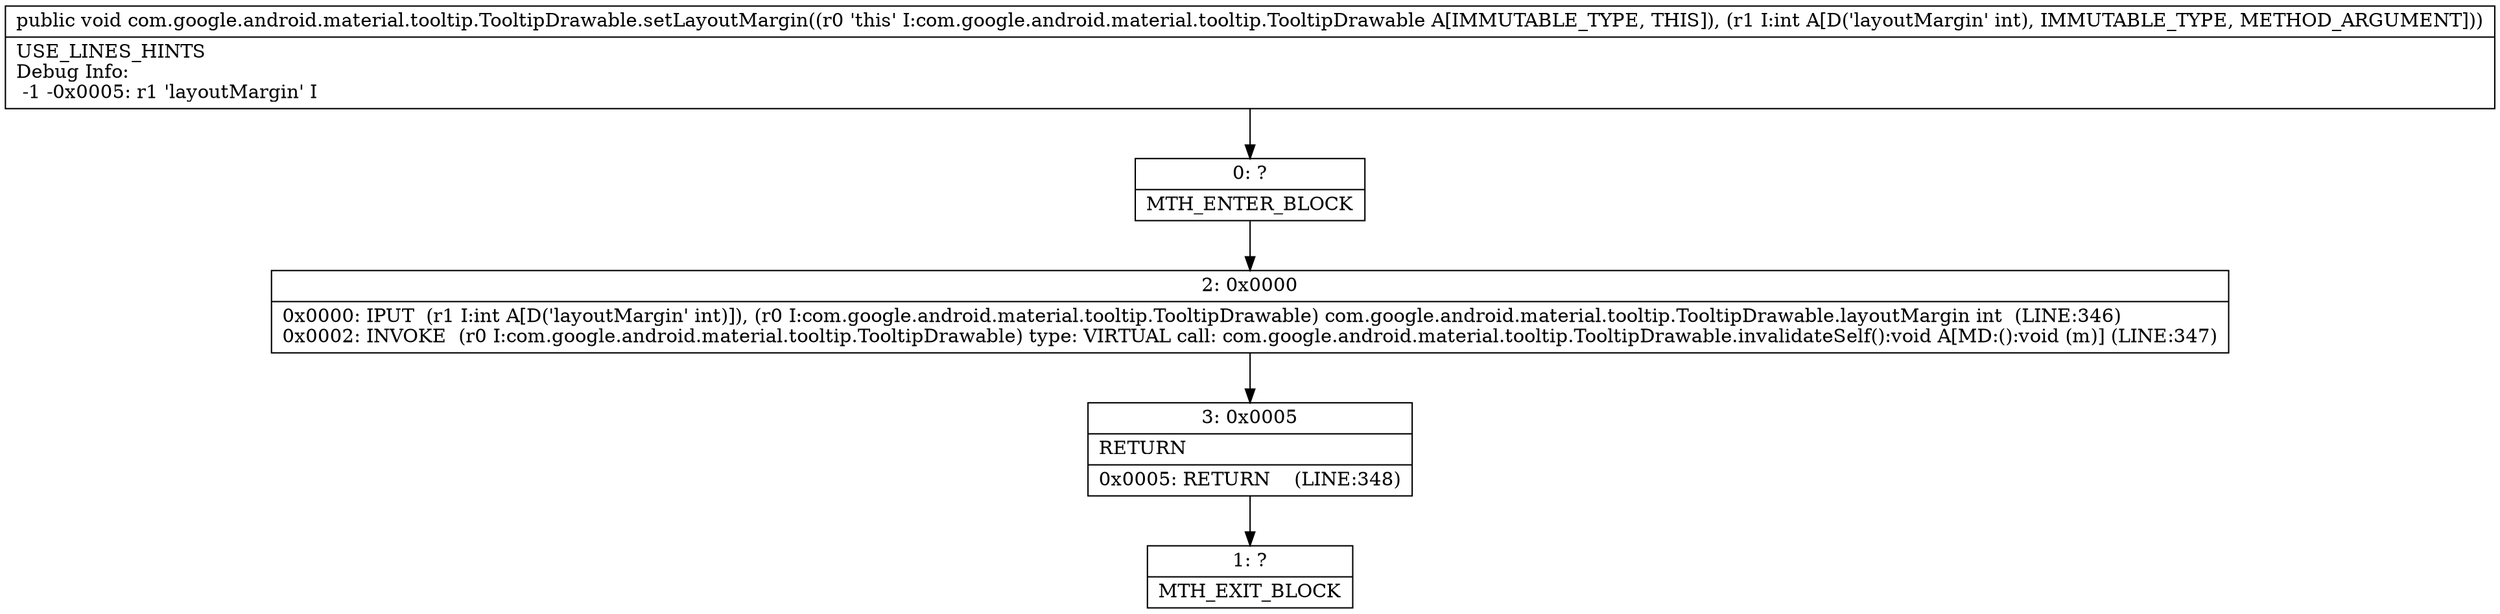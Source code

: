 digraph "CFG forcom.google.android.material.tooltip.TooltipDrawable.setLayoutMargin(I)V" {
Node_0 [shape=record,label="{0\:\ ?|MTH_ENTER_BLOCK\l}"];
Node_2 [shape=record,label="{2\:\ 0x0000|0x0000: IPUT  (r1 I:int A[D('layoutMargin' int)]), (r0 I:com.google.android.material.tooltip.TooltipDrawable) com.google.android.material.tooltip.TooltipDrawable.layoutMargin int  (LINE:346)\l0x0002: INVOKE  (r0 I:com.google.android.material.tooltip.TooltipDrawable) type: VIRTUAL call: com.google.android.material.tooltip.TooltipDrawable.invalidateSelf():void A[MD:():void (m)] (LINE:347)\l}"];
Node_3 [shape=record,label="{3\:\ 0x0005|RETURN\l|0x0005: RETURN    (LINE:348)\l}"];
Node_1 [shape=record,label="{1\:\ ?|MTH_EXIT_BLOCK\l}"];
MethodNode[shape=record,label="{public void com.google.android.material.tooltip.TooltipDrawable.setLayoutMargin((r0 'this' I:com.google.android.material.tooltip.TooltipDrawable A[IMMUTABLE_TYPE, THIS]), (r1 I:int A[D('layoutMargin' int), IMMUTABLE_TYPE, METHOD_ARGUMENT]))  | USE_LINES_HINTS\lDebug Info:\l  \-1 \-0x0005: r1 'layoutMargin' I\l}"];
MethodNode -> Node_0;Node_0 -> Node_2;
Node_2 -> Node_3;
Node_3 -> Node_1;
}

